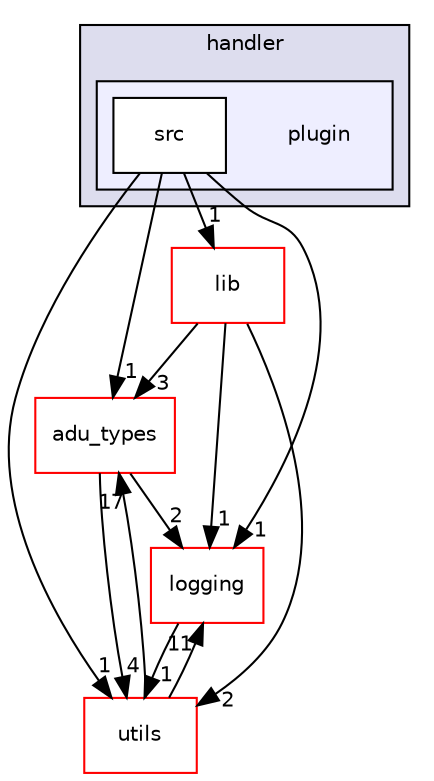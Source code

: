 digraph "src/extensions/download_handlers/plugin_examples/microsoft_delta_download_handler/handler/plugin" {
  compound=true
  node [ fontsize="10", fontname="Helvetica"];
  edge [ labelfontsize="10", labelfontname="Helvetica"];
  subgraph clusterdir_e9e4c1d30cea4d13b7c5178c1375e37d {
    graph [ bgcolor="#ddddee", pencolor="black", label="handler" fontname="Helvetica", fontsize="10", URL="dir_e9e4c1d30cea4d13b7c5178c1375e37d.html"]
  subgraph clusterdir_ca0b9f4dfdad68f49523a1d7b8aa4c38 {
    graph [ bgcolor="#eeeeff", pencolor="black", label="" URL="dir_ca0b9f4dfdad68f49523a1d7b8aa4c38.html"];
    dir_ca0b9f4dfdad68f49523a1d7b8aa4c38 [shape=plaintext label="plugin"];
    dir_6ab30fa2229914c725906159d39c1cfa [shape=box label="src" color="black" fillcolor="white" style="filled" URL="dir_6ab30fa2229914c725906159d39c1cfa.html"];
  }
  }
  dir_2fa9b52a3673ed0f8fcfc3f4f3ae93e3 [shape=box label="adu_types" fillcolor="white" style="filled" color="red" URL="dir_2fa9b52a3673ed0f8fcfc3f4f3ae93e3.html"];
  dir_1e144c6b4001da09bd44894ea462d0b2 [shape=box label="lib" fillcolor="white" style="filled" color="red" URL="dir_1e144c6b4001da09bd44894ea462d0b2.html"];
  dir_b3320b59a4aa4a7431bc8488b87009bf [shape=box label="logging" fillcolor="white" style="filled" color="red" URL="dir_b3320b59a4aa4a7431bc8488b87009bf.html"];
  dir_313caf1132e152dd9b58bea13a4052ca [shape=box label="utils" fillcolor="white" style="filled" color="red" URL="dir_313caf1132e152dd9b58bea13a4052ca.html"];
  dir_2fa9b52a3673ed0f8fcfc3f4f3ae93e3->dir_b3320b59a4aa4a7431bc8488b87009bf [headlabel="2", labeldistance=1.5 headhref="dir_000003_000143.html"];
  dir_2fa9b52a3673ed0f8fcfc3f4f3ae93e3->dir_313caf1132e152dd9b58bea13a4052ca [headlabel="4", labeldistance=1.5 headhref="dir_000003_000154.html"];
  dir_1e144c6b4001da09bd44894ea462d0b2->dir_2fa9b52a3673ed0f8fcfc3f4f3ae93e3 [headlabel="3", labeldistance=1.5 headhref="dir_000099_000003.html"];
  dir_1e144c6b4001da09bd44894ea462d0b2->dir_b3320b59a4aa4a7431bc8488b87009bf [headlabel="1", labeldistance=1.5 headhref="dir_000099_000143.html"];
  dir_1e144c6b4001da09bd44894ea462d0b2->dir_313caf1132e152dd9b58bea13a4052ca [headlabel="2", labeldistance=1.5 headhref="dir_000099_000154.html"];
  dir_6ab30fa2229914c725906159d39c1cfa->dir_2fa9b52a3673ed0f8fcfc3f4f3ae93e3 [headlabel="1", labeldistance=1.5 headhref="dir_000104_000003.html"];
  dir_6ab30fa2229914c725906159d39c1cfa->dir_1e144c6b4001da09bd44894ea462d0b2 [headlabel="1", labeldistance=1.5 headhref="dir_000104_000099.html"];
  dir_6ab30fa2229914c725906159d39c1cfa->dir_b3320b59a4aa4a7431bc8488b87009bf [headlabel="1", labeldistance=1.5 headhref="dir_000104_000143.html"];
  dir_6ab30fa2229914c725906159d39c1cfa->dir_313caf1132e152dd9b58bea13a4052ca [headlabel="1", labeldistance=1.5 headhref="dir_000104_000154.html"];
  dir_b3320b59a4aa4a7431bc8488b87009bf->dir_313caf1132e152dd9b58bea13a4052ca [headlabel="1", labeldistance=1.5 headhref="dir_000143_000154.html"];
  dir_313caf1132e152dd9b58bea13a4052ca->dir_2fa9b52a3673ed0f8fcfc3f4f3ae93e3 [headlabel="17", labeldistance=1.5 headhref="dir_000154_000003.html"];
  dir_313caf1132e152dd9b58bea13a4052ca->dir_b3320b59a4aa4a7431bc8488b87009bf [headlabel="11", labeldistance=1.5 headhref="dir_000154_000143.html"];
}
